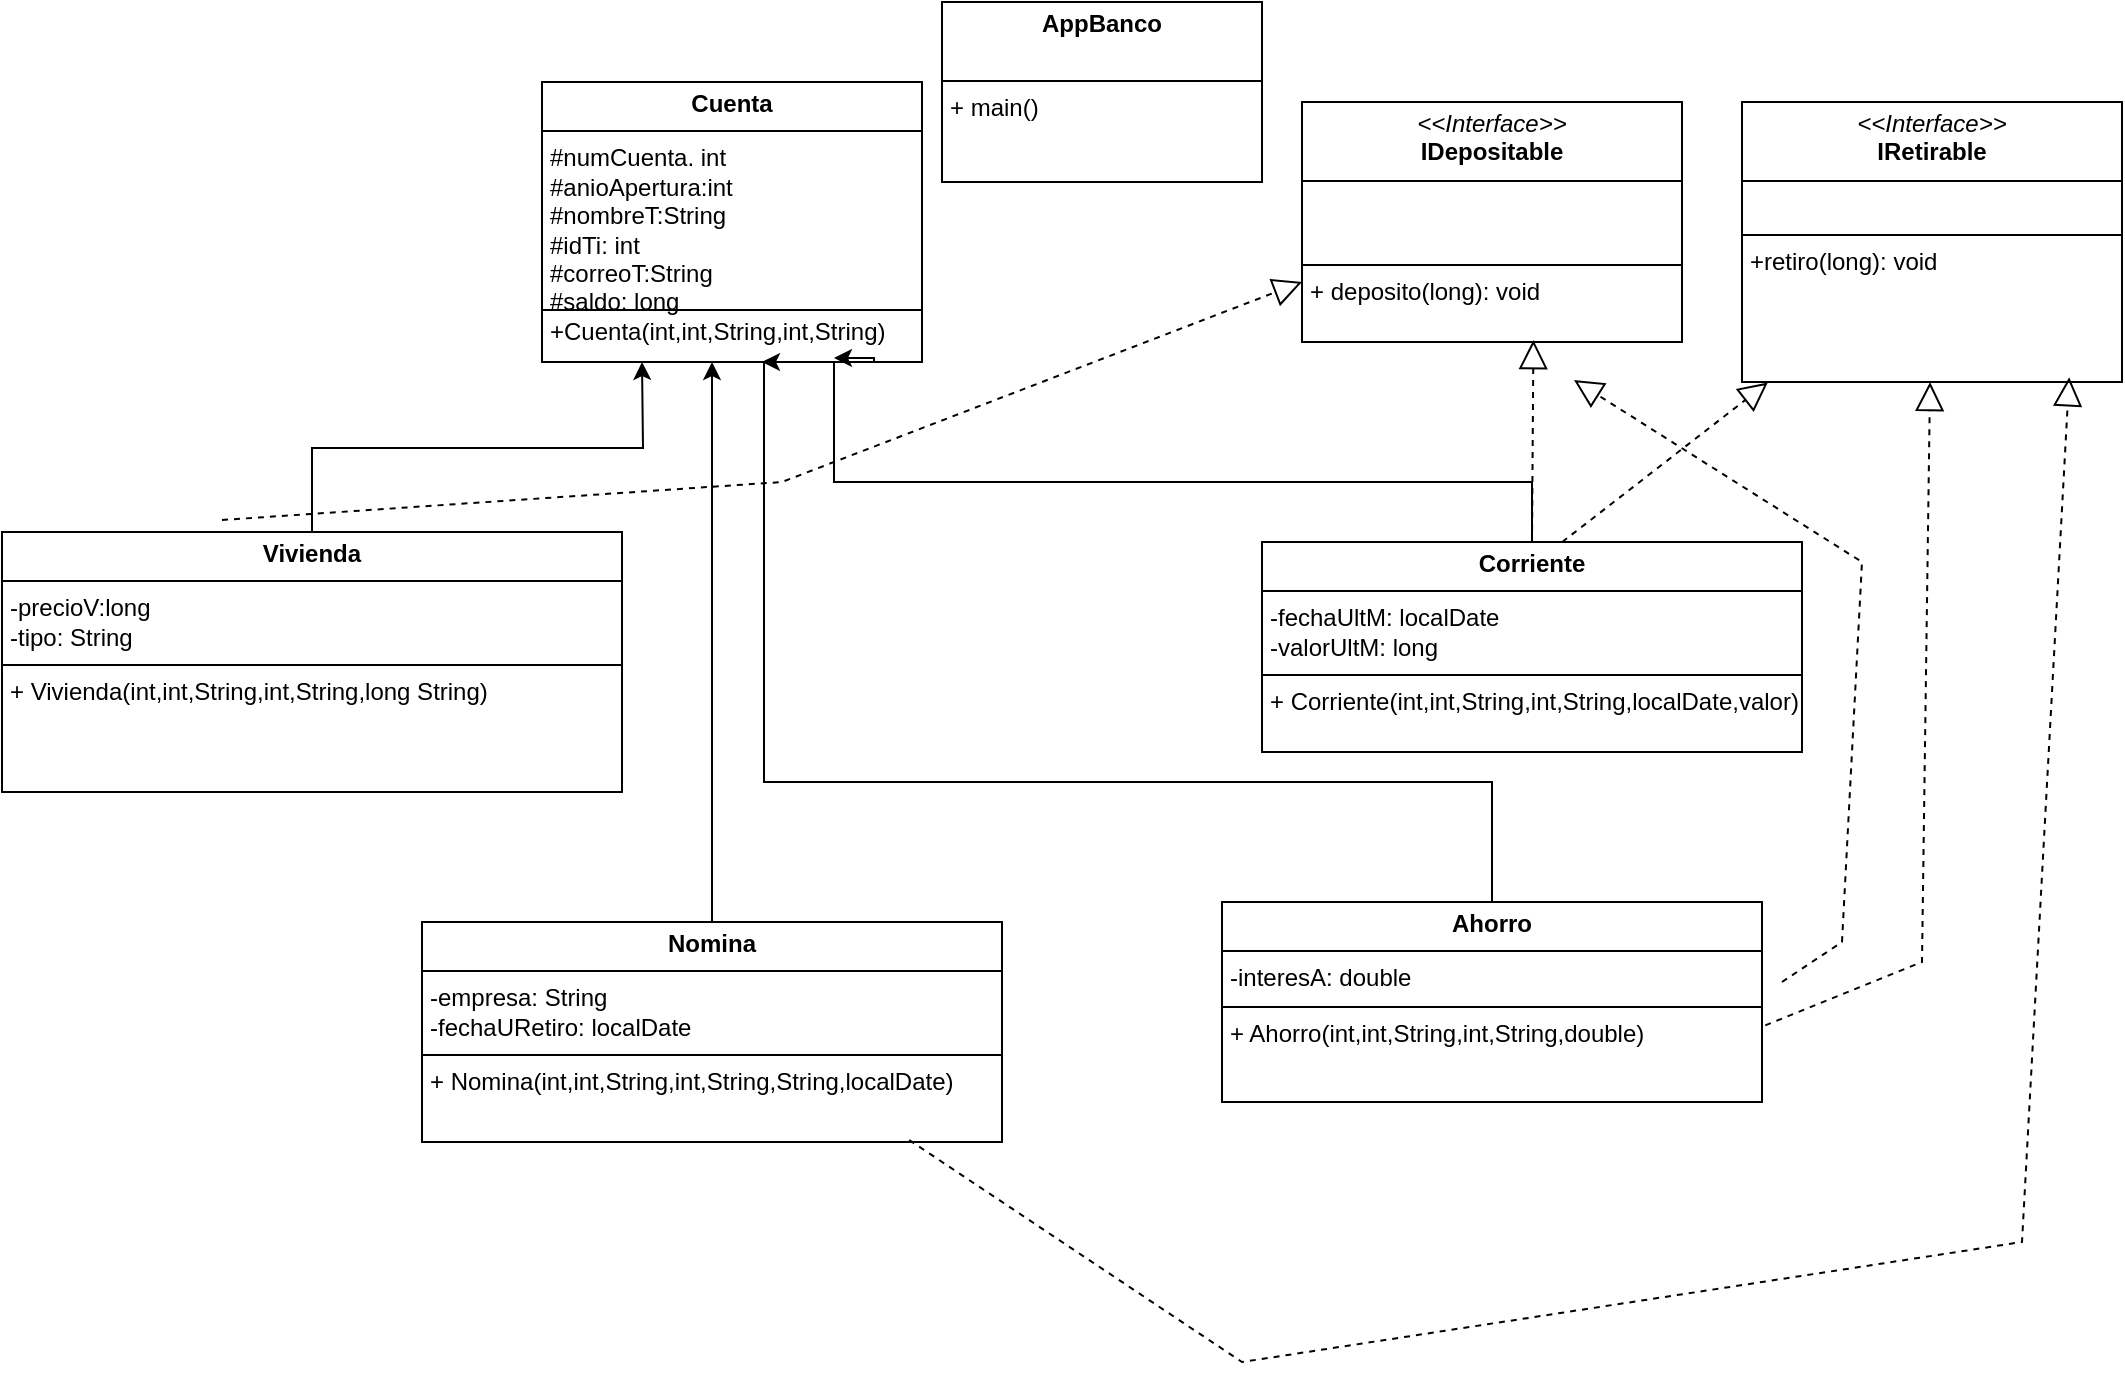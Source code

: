 <mxfile version="24.8.1">
  <diagram id="C5RBs43oDa-KdzZeNtuy" name="Page-1">
    <mxGraphModel dx="1887" dy="877" grid="1" gridSize="10" guides="1" tooltips="1" connect="1" arrows="1" fold="1" page="1" pageScale="1" pageWidth="827" pageHeight="1169" math="0" shadow="0">
      <root>
        <mxCell id="WIyWlLk6GJQsqaUBKTNV-0" />
        <mxCell id="WIyWlLk6GJQsqaUBKTNV-1" parent="WIyWlLk6GJQsqaUBKTNV-0" />
        <mxCell id="JoQm60wZiMPXxAjuXNpS-0" value="&lt;p style=&quot;margin:0px;margin-top:4px;text-align:center;&quot;&gt;&lt;b&gt;Cuenta&lt;/b&gt;&lt;/p&gt;&lt;hr size=&quot;1&quot; style=&quot;border-style:solid;&quot;&gt;&lt;p style=&quot;margin:0px;margin-left:4px;&quot;&gt;#numCuenta. int&lt;/p&gt;&lt;p style=&quot;margin:0px;margin-left:4px;&quot;&gt;#anioApertura:int&lt;/p&gt;&lt;p style=&quot;margin:0px;margin-left:4px;&quot;&gt;#nombreT:String&lt;/p&gt;&lt;p style=&quot;margin:0px;margin-left:4px;&quot;&gt;#idTi: int&lt;/p&gt;&lt;p style=&quot;margin:0px;margin-left:4px;&quot;&gt;#correoT:String&lt;/p&gt;&lt;p style=&quot;margin:0px;margin-left:4px;&quot;&gt;#saldo: long&lt;/p&gt;&lt;p style=&quot;margin:0px;margin-left:4px;&quot;&gt;+Cuenta(int,int,String,int,String)&lt;/p&gt;" style="verticalAlign=top;align=left;overflow=fill;html=1;whiteSpace=wrap;" vertex="1" parent="WIyWlLk6GJQsqaUBKTNV-1">
          <mxGeometry x="280" y="70" width="190" height="140" as="geometry" />
        </mxCell>
        <mxCell id="JoQm60wZiMPXxAjuXNpS-1" value="&lt;p style=&quot;margin:0px;margin-top:4px;text-align:center;&quot;&gt;&lt;i&gt;&amp;lt;&amp;lt;Interface&amp;gt;&amp;gt;&lt;/i&gt;&lt;br&gt;&lt;b&gt;IDepositable&lt;/b&gt;&lt;/p&gt;&lt;hr size=&quot;1&quot; style=&quot;border-style:solid;&quot;&gt;&lt;p style=&quot;margin:0px;margin-left:4px;&quot;&gt;&lt;br&gt;&lt;br&gt;&lt;/p&gt;&lt;hr size=&quot;1&quot; style=&quot;border-style:solid;&quot;&gt;&lt;p style=&quot;margin:0px;margin-left:4px;&quot;&gt;+ deposito(long): void&lt;br&gt;&lt;br&gt;&lt;/p&gt;" style="verticalAlign=top;align=left;overflow=fill;html=1;whiteSpace=wrap;" vertex="1" parent="WIyWlLk6GJQsqaUBKTNV-1">
          <mxGeometry x="660" y="80" width="190" height="120" as="geometry" />
        </mxCell>
        <mxCell id="JoQm60wZiMPXxAjuXNpS-2" value="&lt;p style=&quot;margin:0px;margin-top:4px;text-align:center;&quot;&gt;&lt;i&gt;&amp;lt;&amp;lt;Interface&amp;gt;&amp;gt;&lt;/i&gt;&lt;br&gt;&lt;b&gt;IRetirable&lt;/b&gt;&lt;/p&gt;&lt;hr size=&quot;1&quot; style=&quot;border-style:solid;&quot;&gt;&lt;p style=&quot;margin:0px;margin-left:4px;&quot;&gt;&lt;br&gt;&lt;/p&gt;&lt;hr size=&quot;1&quot; style=&quot;border-style:solid;&quot;&gt;&lt;p style=&quot;margin:0px;margin-left:4px;&quot;&gt;+retiro(long): void&lt;br&gt;&lt;br&gt;&lt;/p&gt;" style="verticalAlign=top;align=left;overflow=fill;html=1;whiteSpace=wrap;" vertex="1" parent="WIyWlLk6GJQsqaUBKTNV-1">
          <mxGeometry x="880" y="80" width="190" height="140" as="geometry" />
        </mxCell>
        <mxCell id="JoQm60wZiMPXxAjuXNpS-12" style="edgeStyle=orthogonalEdgeStyle;rounded=0;orthogonalLoop=1;jettySize=auto;html=1;exitX=0.5;exitY=0;exitDx=0;exitDy=0;" edge="1" parent="WIyWlLk6GJQsqaUBKTNV-1" source="JoQm60wZiMPXxAjuXNpS-3">
          <mxGeometry relative="1" as="geometry">
            <mxPoint x="330" y="210" as="targetPoint" />
          </mxGeometry>
        </mxCell>
        <mxCell id="JoQm60wZiMPXxAjuXNpS-3" value="&lt;p style=&quot;margin:0px;margin-top:4px;text-align:center;&quot;&gt;&lt;b&gt;Vivienda&lt;/b&gt;&lt;/p&gt;&lt;hr size=&quot;1&quot; style=&quot;border-style:solid;&quot;&gt;&lt;p style=&quot;margin:0px;margin-left:4px;&quot;&gt;-precioV:long&lt;/p&gt;&lt;p style=&quot;margin:0px;margin-left:4px;&quot;&gt;-tipo: String&lt;/p&gt;&lt;hr size=&quot;1&quot; style=&quot;border-style:solid;&quot;&gt;&lt;p style=&quot;margin:0px;margin-left:4px;&quot;&gt;+ Vivienda(int,int,String,int,String,long String)&lt;/p&gt;" style="verticalAlign=top;align=left;overflow=fill;html=1;whiteSpace=wrap;" vertex="1" parent="WIyWlLk6GJQsqaUBKTNV-1">
          <mxGeometry x="10" y="295" width="310" height="130" as="geometry" />
        </mxCell>
        <mxCell id="JoQm60wZiMPXxAjuXNpS-4" value="&lt;p style=&quot;margin:0px;margin-top:4px;text-align:center;&quot;&gt;&lt;b&gt;Corriente&lt;/b&gt;&lt;/p&gt;&lt;hr size=&quot;1&quot; style=&quot;border-style:solid;&quot;&gt;&lt;p style=&quot;margin:0px;margin-left:4px;&quot;&gt;-fechaUltM: localDate&lt;/p&gt;&lt;p style=&quot;margin:0px;margin-left:4px;&quot;&gt;-valorUltM: long&lt;/p&gt;&lt;hr size=&quot;1&quot; style=&quot;border-style:solid;&quot;&gt;&lt;p style=&quot;margin:0px;margin-left:4px;&quot;&gt;+ Corriente(&lt;span style=&quot;background-color: initial;&quot;&gt;int,int,String,int,String,localDate,valor)&lt;/span&gt;&lt;/p&gt;" style="verticalAlign=top;align=left;overflow=fill;html=1;whiteSpace=wrap;" vertex="1" parent="WIyWlLk6GJQsqaUBKTNV-1">
          <mxGeometry x="640" y="300" width="270" height="105" as="geometry" />
        </mxCell>
        <mxCell id="JoQm60wZiMPXxAjuXNpS-14" style="edgeStyle=orthogonalEdgeStyle;rounded=0;orthogonalLoop=1;jettySize=auto;html=1;exitX=0.5;exitY=0;exitDx=0;exitDy=0;" edge="1" parent="WIyWlLk6GJQsqaUBKTNV-1" source="JoQm60wZiMPXxAjuXNpS-5">
          <mxGeometry relative="1" as="geometry">
            <mxPoint x="390" y="210" as="targetPoint" />
            <Array as="points">
              <mxPoint x="755" y="420" />
              <mxPoint x="391" y="420" />
            </Array>
          </mxGeometry>
        </mxCell>
        <mxCell id="JoQm60wZiMPXxAjuXNpS-5" value="&lt;p style=&quot;margin:0px;margin-top:4px;text-align:center;&quot;&gt;&lt;b&gt;Ahorro&lt;/b&gt;&lt;/p&gt;&lt;hr size=&quot;1&quot; style=&quot;border-style:solid;&quot;&gt;&lt;p style=&quot;margin:0px;margin-left:4px;&quot;&gt;-interesA: double&lt;/p&gt;&lt;hr size=&quot;1&quot; style=&quot;border-style:solid;&quot;&gt;&lt;p style=&quot;margin:0px;margin-left:4px;&quot;&gt;+ Ahorro(&lt;span style=&quot;background-color: initial;&quot;&gt;int,int,String,int,String,double)&lt;/span&gt;&lt;/p&gt;" style="verticalAlign=top;align=left;overflow=fill;html=1;whiteSpace=wrap;" vertex="1" parent="WIyWlLk6GJQsqaUBKTNV-1">
          <mxGeometry x="620" y="480" width="270" height="100" as="geometry" />
        </mxCell>
        <mxCell id="JoQm60wZiMPXxAjuXNpS-13" style="edgeStyle=orthogonalEdgeStyle;rounded=0;orthogonalLoop=1;jettySize=auto;html=1;exitX=0.5;exitY=0;exitDx=0;exitDy=0;" edge="1" parent="WIyWlLk6GJQsqaUBKTNV-1" source="JoQm60wZiMPXxAjuXNpS-6">
          <mxGeometry relative="1" as="geometry">
            <mxPoint x="365" y="210" as="targetPoint" />
          </mxGeometry>
        </mxCell>
        <mxCell id="JoQm60wZiMPXxAjuXNpS-6" value="&lt;p style=&quot;margin:0px;margin-top:4px;text-align:center;&quot;&gt;&lt;b&gt;Nomina&lt;/b&gt;&lt;/p&gt;&lt;hr size=&quot;1&quot; style=&quot;border-style:solid;&quot;&gt;&lt;p style=&quot;margin:0px;margin-left:4px;&quot;&gt;-empresa: String&lt;/p&gt;&lt;p style=&quot;margin:0px;margin-left:4px;&quot;&gt;-fechaURetiro: localDate&lt;/p&gt;&lt;hr size=&quot;1&quot; style=&quot;border-style:solid;&quot;&gt;&lt;p style=&quot;margin:0px;margin-left:4px;&quot;&gt;+ Nomina(&lt;span style=&quot;background-color: initial;&quot;&gt;int,int,String,int,String,String,localDate)&lt;/span&gt;&lt;/p&gt;" style="verticalAlign=top;align=left;overflow=fill;html=1;whiteSpace=wrap;" vertex="1" parent="WIyWlLk6GJQsqaUBKTNV-1">
          <mxGeometry x="220" y="490" width="290" height="110" as="geometry" />
        </mxCell>
        <mxCell id="JoQm60wZiMPXxAjuXNpS-7" value="" style="line;strokeWidth=1;fillColor=none;align=left;verticalAlign=middle;spacingTop=-1;spacingLeft=3;spacingRight=3;rotatable=0;labelPosition=right;points=[];portConstraint=eastwest;strokeColor=inherit;" vertex="1" parent="WIyWlLk6GJQsqaUBKTNV-1">
          <mxGeometry x="280" y="180" width="190" height="8" as="geometry" />
        </mxCell>
        <mxCell id="JoQm60wZiMPXxAjuXNpS-16" style="edgeStyle=orthogonalEdgeStyle;rounded=0;orthogonalLoop=1;jettySize=auto;html=1;" edge="1" parent="WIyWlLk6GJQsqaUBKTNV-1" source="JoQm60wZiMPXxAjuXNpS-4">
          <mxGeometry relative="1" as="geometry">
            <mxPoint x="426" y="208" as="targetPoint" />
            <Array as="points">
              <mxPoint x="775" y="270" />
              <mxPoint x="426" y="270" />
              <mxPoint x="426" y="210" />
              <mxPoint x="446" y="210" />
              <mxPoint x="446" y="208" />
            </Array>
          </mxGeometry>
        </mxCell>
        <mxCell id="JoQm60wZiMPXxAjuXNpS-17" value="" style="endArrow=block;dashed=1;endFill=0;endSize=12;html=1;rounded=0;exitX=0.5;exitY=0;exitDx=0;exitDy=0;entryX=0.609;entryY=0.992;entryDx=0;entryDy=0;entryPerimeter=0;" edge="1" parent="WIyWlLk6GJQsqaUBKTNV-1" source="JoQm60wZiMPXxAjuXNpS-4" target="JoQm60wZiMPXxAjuXNpS-1">
          <mxGeometry width="160" relative="1" as="geometry">
            <mxPoint x="780" y="295" as="sourcePoint" />
            <mxPoint x="850" y="230" as="targetPoint" />
            <Array as="points" />
          </mxGeometry>
        </mxCell>
        <mxCell id="JoQm60wZiMPXxAjuXNpS-19" value="" style="endArrow=block;dashed=1;endFill=0;endSize=12;html=1;rounded=0;exitX=0.556;exitY=0;exitDx=0;exitDy=0;entryX=0.068;entryY=1.002;entryDx=0;entryDy=0;entryPerimeter=0;exitPerimeter=0;" edge="1" parent="WIyWlLk6GJQsqaUBKTNV-1" source="JoQm60wZiMPXxAjuXNpS-4" target="JoQm60wZiMPXxAjuXNpS-2">
          <mxGeometry width="160" relative="1" as="geometry">
            <mxPoint x="785" y="310" as="sourcePoint" />
            <mxPoint x="786" y="209" as="targetPoint" />
            <Array as="points" />
          </mxGeometry>
        </mxCell>
        <mxCell id="JoQm60wZiMPXxAjuXNpS-20" value="" style="endArrow=block;dashed=1;endFill=0;endSize=12;html=1;rounded=0;entryX=0.609;entryY=0.992;entryDx=0;entryDy=0;entryPerimeter=0;" edge="1" parent="WIyWlLk6GJQsqaUBKTNV-1">
          <mxGeometry width="160" relative="1" as="geometry">
            <mxPoint x="900" y="520" as="sourcePoint" />
            <mxPoint x="796" y="219" as="targetPoint" />
            <Array as="points">
              <mxPoint x="930" y="500" />
              <mxPoint x="940" y="310" />
            </Array>
          </mxGeometry>
        </mxCell>
        <mxCell id="JoQm60wZiMPXxAjuXNpS-21" value="" style="endArrow=block;dashed=1;endFill=0;endSize=12;html=1;rounded=0;exitX=1.006;exitY=0.617;exitDx=0;exitDy=0;exitPerimeter=0;" edge="1" parent="WIyWlLk6GJQsqaUBKTNV-1" source="JoQm60wZiMPXxAjuXNpS-5" target="JoQm60wZiMPXxAjuXNpS-2">
          <mxGeometry width="160" relative="1" as="geometry">
            <mxPoint x="974.5" y="541" as="sourcePoint" />
            <mxPoint x="975.5" y="440" as="targetPoint" />
            <Array as="points">
              <mxPoint x="970" y="510" />
            </Array>
          </mxGeometry>
        </mxCell>
        <mxCell id="JoQm60wZiMPXxAjuXNpS-22" value="" style="endArrow=block;dashed=1;endFill=0;endSize=12;html=1;rounded=0;exitX=0.84;exitY=0.991;exitDx=0;exitDy=0;exitPerimeter=0;entryX=0.861;entryY=0.983;entryDx=0;entryDy=0;entryPerimeter=0;" edge="1" parent="WIyWlLk6GJQsqaUBKTNV-1" source="JoQm60wZiMPXxAjuXNpS-6" target="JoQm60wZiMPXxAjuXNpS-2">
          <mxGeometry width="160" relative="1" as="geometry">
            <mxPoint x="430" y="490" as="sourcePoint" />
            <mxPoint x="1070" y="600" as="targetPoint" />
            <Array as="points">
              <mxPoint x="630" y="710" />
              <mxPoint x="1020" y="650" />
            </Array>
          </mxGeometry>
        </mxCell>
        <mxCell id="JoQm60wZiMPXxAjuXNpS-23" value="" style="endArrow=block;dashed=1;endFill=0;endSize=12;html=1;rounded=0;exitX=0.5;exitY=0;exitDx=0;exitDy=0;entryX=0;entryY=0.75;entryDx=0;entryDy=0;" edge="1" parent="WIyWlLk6GJQsqaUBKTNV-1" target="JoQm60wZiMPXxAjuXNpS-1">
          <mxGeometry width="160" relative="1" as="geometry">
            <mxPoint x="120" y="289" as="sourcePoint" />
            <mxPoint x="121" y="188" as="targetPoint" />
            <Array as="points">
              <mxPoint x="400" y="270" />
            </Array>
          </mxGeometry>
        </mxCell>
        <mxCell id="JoQm60wZiMPXxAjuXNpS-24" value="&lt;p style=&quot;margin:0px;margin-top:4px;text-align:center;&quot;&gt;&lt;b&gt;AppBanco&lt;/b&gt;&lt;/p&gt;&lt;p style=&quot;margin:0px;margin-left:4px;&quot;&gt;&lt;br&gt;&lt;/p&gt;&lt;hr size=&quot;1&quot; style=&quot;border-style:solid;&quot;&gt;&lt;p style=&quot;margin:0px;margin-left:4px;&quot;&gt;+ main()&lt;/p&gt;" style="verticalAlign=top;align=left;overflow=fill;html=1;whiteSpace=wrap;" vertex="1" parent="WIyWlLk6GJQsqaUBKTNV-1">
          <mxGeometry x="480" y="30" width="160" height="90" as="geometry" />
        </mxCell>
      </root>
    </mxGraphModel>
  </diagram>
</mxfile>
